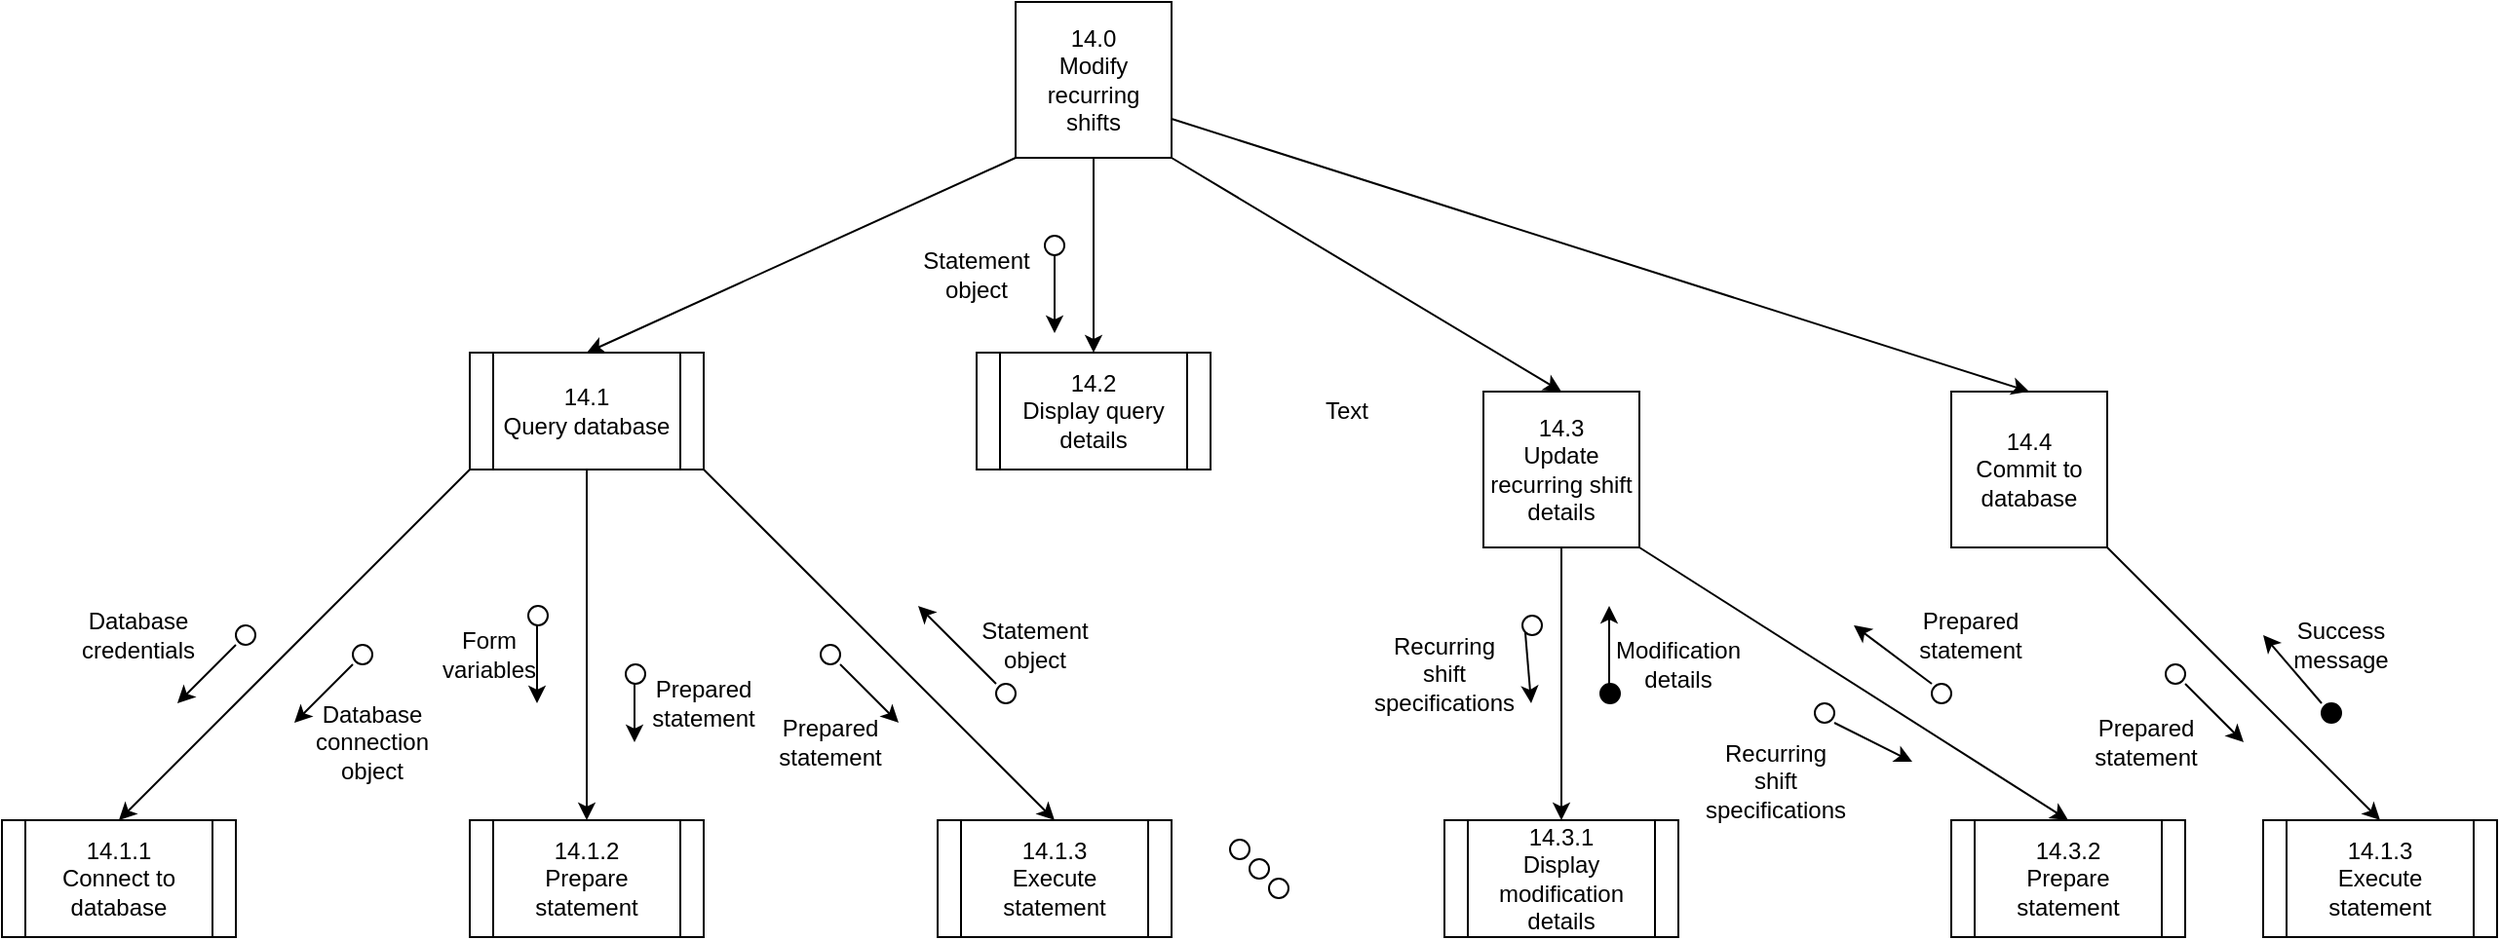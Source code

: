 <mxfile version="12.7.0" type="github">
  <diagram id="hFMA9TBlyYXzHWfp7JPK" name="Page-1">
    <mxGraphModel dx="1952" dy="614" grid="1" gridSize="10" guides="1" tooltips="1" connect="1" arrows="1" fold="1" page="1" pageScale="1" pageWidth="850" pageHeight="1100" math="0" shadow="0">
      <root>
        <mxCell id="0"/>
        <mxCell id="1" parent="0"/>
        <mxCell id="WlYUwh0jgAhqX3KafciU-1" value="14.0&lt;br&gt;Modify recurring shifts" style="whiteSpace=wrap;html=1;aspect=fixed;" parent="1" vertex="1">
          <mxGeometry x="360" width="80" height="80" as="geometry"/>
        </mxCell>
        <mxCell id="WlYUwh0jgAhqX3KafciU-2" value="&lt;span style=&quot;white-space: normal&quot;&gt;14.1&lt;/span&gt;&lt;br style=&quot;white-space: normal&quot;&gt;&lt;span style=&quot;white-space: normal&quot;&gt;Query database&lt;/span&gt;" style="shape=process;whiteSpace=wrap;html=1;backgroundOutline=1;" parent="1" vertex="1">
          <mxGeometry x="80" y="180" width="120" height="60" as="geometry"/>
        </mxCell>
        <mxCell id="WlYUwh0jgAhqX3KafciU-3" value="14.1.1&lt;br&gt;Connect to database" style="shape=process;whiteSpace=wrap;html=1;backgroundOutline=1;" parent="1" vertex="1">
          <mxGeometry x="-160" y="420" width="120" height="60" as="geometry"/>
        </mxCell>
        <mxCell id="WlYUwh0jgAhqX3KafciU-4" value="14.1.2&lt;br&gt;Prepare statement" style="shape=process;whiteSpace=wrap;html=1;backgroundOutline=1;" parent="1" vertex="1">
          <mxGeometry x="80" y="420" width="120" height="60" as="geometry"/>
        </mxCell>
        <mxCell id="WlYUwh0jgAhqX3KafciU-5" value="&lt;span style=&quot;white-space: normal&quot;&gt;14.1.3&lt;/span&gt;&lt;br style=&quot;white-space: normal&quot;&gt;&lt;span style=&quot;white-space: normal&quot;&gt;Execute statement&lt;/span&gt;" style="shape=process;whiteSpace=wrap;html=1;backgroundOutline=1;fillColor=#FFFFFF;" parent="1" vertex="1">
          <mxGeometry x="320" y="420" width="120" height="60" as="geometry"/>
        </mxCell>
        <mxCell id="WlYUwh0jgAhqX3KafciU-6" value="" style="endArrow=classic;html=1;entryX=0.5;entryY=0;entryDx=0;entryDy=0;exitX=0;exitY=1;exitDx=0;exitDy=0;" parent="1" source="WlYUwh0jgAhqX3KafciU-2" target="WlYUwh0jgAhqX3KafciU-3" edge="1">
          <mxGeometry width="50" height="50" relative="1" as="geometry">
            <mxPoint y="320" as="sourcePoint"/>
            <mxPoint x="50" y="270" as="targetPoint"/>
          </mxGeometry>
        </mxCell>
        <mxCell id="WlYUwh0jgAhqX3KafciU-7" value="" style="endArrow=classic;html=1;entryX=0.5;entryY=0;entryDx=0;entryDy=0;exitX=0.5;exitY=1;exitDx=0;exitDy=0;" parent="1" source="WlYUwh0jgAhqX3KafciU-2" target="WlYUwh0jgAhqX3KafciU-4" edge="1">
          <mxGeometry width="50" height="50" relative="1" as="geometry">
            <mxPoint x="90" y="330" as="sourcePoint"/>
            <mxPoint x="140" y="280" as="targetPoint"/>
          </mxGeometry>
        </mxCell>
        <mxCell id="WlYUwh0jgAhqX3KafciU-8" value="" style="endArrow=classic;html=1;exitX=1;exitY=1;exitDx=0;exitDy=0;entryX=0.5;entryY=0;entryDx=0;entryDy=0;" parent="1" source="WlYUwh0jgAhqX3KafciU-2" target="WlYUwh0jgAhqX3KafciU-5" edge="1">
          <mxGeometry width="50" height="50" relative="1" as="geometry">
            <mxPoint x="270" y="330" as="sourcePoint"/>
            <mxPoint x="320" y="280" as="targetPoint"/>
          </mxGeometry>
        </mxCell>
        <mxCell id="WlYUwh0jgAhqX3KafciU-9" value="" style="endArrow=classic;html=1;entryX=0.5;entryY=0;entryDx=0;entryDy=0;exitX=0;exitY=1;exitDx=0;exitDy=0;" parent="1" source="WlYUwh0jgAhqX3KafciU-1" target="WlYUwh0jgAhqX3KafciU-2" edge="1">
          <mxGeometry width="50" height="50" relative="1" as="geometry">
            <mxPoint x="340" y="180" as="sourcePoint"/>
            <mxPoint x="390" y="130" as="targetPoint"/>
          </mxGeometry>
        </mxCell>
        <mxCell id="ZGCgQuEpdIDjlHd_zmBO-1" value="14.2&lt;br&gt;Display query details" style="shape=process;whiteSpace=wrap;html=1;backgroundOutline=1;" vertex="1" parent="1">
          <mxGeometry x="340" y="180" width="120" height="60" as="geometry"/>
        </mxCell>
        <mxCell id="ZGCgQuEpdIDjlHd_zmBO-2" value="" style="endArrow=classic;html=1;entryX=0.5;entryY=0;entryDx=0;entryDy=0;exitX=0.5;exitY=1;exitDx=0;exitDy=0;" edge="1" parent="1" source="WlYUwh0jgAhqX3KafciU-1" target="ZGCgQuEpdIDjlHd_zmBO-1">
          <mxGeometry width="50" height="50" relative="1" as="geometry">
            <mxPoint x="400" y="90" as="sourcePoint"/>
            <mxPoint x="430" y="100" as="targetPoint"/>
          </mxGeometry>
        </mxCell>
        <mxCell id="ZGCgQuEpdIDjlHd_zmBO-4" value="" style="endArrow=classic;html=1;" edge="1" parent="1">
          <mxGeometry width="50" height="50" relative="1" as="geometry">
            <mxPoint x="-40" y="330" as="sourcePoint"/>
            <mxPoint x="-70" y="360" as="targetPoint"/>
          </mxGeometry>
        </mxCell>
        <mxCell id="ZGCgQuEpdIDjlHd_zmBO-5" value="" style="endArrow=classic;html=1;" edge="1" parent="1">
          <mxGeometry width="50" height="50" relative="1" as="geometry">
            <mxPoint x="20" y="340" as="sourcePoint"/>
            <mxPoint x="-10" y="370" as="targetPoint"/>
          </mxGeometry>
        </mxCell>
        <mxCell id="ZGCgQuEpdIDjlHd_zmBO-6" value="" style="endArrow=classic;html=1;" edge="1" parent="1">
          <mxGeometry width="50" height="50" relative="1" as="geometry">
            <mxPoint x="114.5" y="320" as="sourcePoint"/>
            <mxPoint x="114.5" y="360" as="targetPoint"/>
          </mxGeometry>
        </mxCell>
        <mxCell id="ZGCgQuEpdIDjlHd_zmBO-7" value="" style="endArrow=classic;html=1;" edge="1" parent="1">
          <mxGeometry width="50" height="50" relative="1" as="geometry">
            <mxPoint x="164.5" y="350" as="sourcePoint"/>
            <mxPoint x="164.5" y="380" as="targetPoint"/>
          </mxGeometry>
        </mxCell>
        <mxCell id="ZGCgQuEpdIDjlHd_zmBO-8" value="" style="endArrow=classic;html=1;" edge="1" parent="1">
          <mxGeometry width="50" height="50" relative="1" as="geometry">
            <mxPoint x="270" y="340" as="sourcePoint"/>
            <mxPoint x="300" y="370" as="targetPoint"/>
          </mxGeometry>
        </mxCell>
        <mxCell id="ZGCgQuEpdIDjlHd_zmBO-9" value="" style="endArrow=classic;html=1;" edge="1" parent="1">
          <mxGeometry width="50" height="50" relative="1" as="geometry">
            <mxPoint x="350" y="350" as="sourcePoint"/>
            <mxPoint x="310" y="310" as="targetPoint"/>
          </mxGeometry>
        </mxCell>
        <mxCell id="ZGCgQuEpdIDjlHd_zmBO-10" value="" style="ellipse;whiteSpace=wrap;html=1;aspect=fixed;" vertex="1" parent="1">
          <mxGeometry x="470" y="430" width="10" height="10" as="geometry"/>
        </mxCell>
        <mxCell id="ZGCgQuEpdIDjlHd_zmBO-12" value="" style="ellipse;whiteSpace=wrap;html=1;aspect=fixed;" vertex="1" parent="1">
          <mxGeometry x="375" y="120" width="10" height="10" as="geometry"/>
        </mxCell>
        <mxCell id="ZGCgQuEpdIDjlHd_zmBO-13" value="" style="ellipse;whiteSpace=wrap;html=1;aspect=fixed;" vertex="1" parent="1">
          <mxGeometry x="350" y="350" width="10" height="10" as="geometry"/>
        </mxCell>
        <mxCell id="ZGCgQuEpdIDjlHd_zmBO-14" value="" style="ellipse;whiteSpace=wrap;html=1;aspect=fixed;" vertex="1" parent="1">
          <mxGeometry x="260" y="330" width="10" height="10" as="geometry"/>
        </mxCell>
        <mxCell id="ZGCgQuEpdIDjlHd_zmBO-15" value="" style="ellipse;whiteSpace=wrap;html=1;aspect=fixed;" vertex="1" parent="1">
          <mxGeometry x="160" y="340" width="10" height="10" as="geometry"/>
        </mxCell>
        <mxCell id="ZGCgQuEpdIDjlHd_zmBO-16" value="" style="ellipse;whiteSpace=wrap;html=1;aspect=fixed;" vertex="1" parent="1">
          <mxGeometry x="110" y="310" width="10" height="10" as="geometry"/>
        </mxCell>
        <mxCell id="ZGCgQuEpdIDjlHd_zmBO-17" value="" style="ellipse;whiteSpace=wrap;html=1;aspect=fixed;" vertex="1" parent="1">
          <mxGeometry x="20" y="330" width="10" height="10" as="geometry"/>
        </mxCell>
        <mxCell id="ZGCgQuEpdIDjlHd_zmBO-18" value="" style="ellipse;whiteSpace=wrap;html=1;aspect=fixed;" vertex="1" parent="1">
          <mxGeometry x="-40" y="320" width="10" height="10" as="geometry"/>
        </mxCell>
        <mxCell id="ZGCgQuEpdIDjlHd_zmBO-19" value="" style="endArrow=classic;html=1;" edge="1" parent="1">
          <mxGeometry width="50" height="50" relative="1" as="geometry">
            <mxPoint x="380" y="130" as="sourcePoint"/>
            <mxPoint x="380" y="170" as="targetPoint"/>
          </mxGeometry>
        </mxCell>
        <mxCell id="ZGCgQuEpdIDjlHd_zmBO-22" value="Database credentials" style="text;html=1;strokeColor=none;fillColor=none;align=center;verticalAlign=middle;whiteSpace=wrap;rounded=0;" vertex="1" parent="1">
          <mxGeometry x="-110" y="315" width="40" height="20" as="geometry"/>
        </mxCell>
        <mxCell id="ZGCgQuEpdIDjlHd_zmBO-23" value="Database connection object" style="text;html=1;strokeColor=none;fillColor=none;align=center;verticalAlign=middle;whiteSpace=wrap;rounded=0;" vertex="1" parent="1">
          <mxGeometry x="10" y="370" width="40" height="20" as="geometry"/>
        </mxCell>
        <mxCell id="ZGCgQuEpdIDjlHd_zmBO-24" value="Form variables" style="text;html=1;strokeColor=none;fillColor=none;align=center;verticalAlign=middle;whiteSpace=wrap;rounded=0;" vertex="1" parent="1">
          <mxGeometry x="70" y="325" width="40" height="20" as="geometry"/>
        </mxCell>
        <mxCell id="ZGCgQuEpdIDjlHd_zmBO-25" value="Prepared statement" style="text;html=1;strokeColor=none;fillColor=none;align=center;verticalAlign=middle;whiteSpace=wrap;rounded=0;" vertex="1" parent="1">
          <mxGeometry x="180" y="350" width="40" height="20" as="geometry"/>
        </mxCell>
        <mxCell id="ZGCgQuEpdIDjlHd_zmBO-26" value="Prepared statement" style="text;html=1;strokeColor=none;fillColor=none;align=center;verticalAlign=middle;whiteSpace=wrap;rounded=0;" vertex="1" parent="1">
          <mxGeometry x="245" y="370" width="40" height="20" as="geometry"/>
        </mxCell>
        <mxCell id="ZGCgQuEpdIDjlHd_zmBO-27" value="Statement object" style="text;html=1;strokeColor=none;fillColor=none;align=center;verticalAlign=middle;whiteSpace=wrap;rounded=0;" vertex="1" parent="1">
          <mxGeometry x="350" y="320" width="40" height="20" as="geometry"/>
        </mxCell>
        <mxCell id="ZGCgQuEpdIDjlHd_zmBO-28" value="Statement object" style="text;html=1;strokeColor=none;fillColor=none;align=center;verticalAlign=middle;whiteSpace=wrap;rounded=0;" vertex="1" parent="1">
          <mxGeometry x="320" y="130" width="40" height="20" as="geometry"/>
        </mxCell>
        <mxCell id="ZGCgQuEpdIDjlHd_zmBO-29" value="14.3&lt;br&gt;Update recurring shift details" style="whiteSpace=wrap;html=1;aspect=fixed;" vertex="1" parent="1">
          <mxGeometry x="600" y="200" width="80" height="80" as="geometry"/>
        </mxCell>
        <mxCell id="ZGCgQuEpdIDjlHd_zmBO-30" value="" style="endArrow=classic;html=1;exitX=1;exitY=1;exitDx=0;exitDy=0;entryX=0.5;entryY=0;entryDx=0;entryDy=0;" edge="1" parent="1" source="WlYUwh0jgAhqX3KafciU-1" target="ZGCgQuEpdIDjlHd_zmBO-29">
          <mxGeometry width="50" height="50" relative="1" as="geometry">
            <mxPoint x="560" y="130" as="sourcePoint"/>
            <mxPoint x="610" y="80" as="targetPoint"/>
          </mxGeometry>
        </mxCell>
        <mxCell id="ZGCgQuEpdIDjlHd_zmBO-32" value="" style="endArrow=classic;html=1;exitX=0;exitY=1;exitDx=0;exitDy=0;" edge="1" parent="1" source="ZGCgQuEpdIDjlHd_zmBO-41">
          <mxGeometry width="50" height="50" relative="1" as="geometry">
            <mxPoint x="624.5" y="330" as="sourcePoint"/>
            <mxPoint x="624.5" y="360" as="targetPoint"/>
          </mxGeometry>
        </mxCell>
        <mxCell id="ZGCgQuEpdIDjlHd_zmBO-33" value="" style="endArrow=classic;html=1;" edge="1" parent="1">
          <mxGeometry width="50" height="50" relative="1" as="geometry">
            <mxPoint x="664.5" y="350" as="sourcePoint"/>
            <mxPoint x="664.5" y="310" as="targetPoint"/>
          </mxGeometry>
        </mxCell>
        <mxCell id="ZGCgQuEpdIDjlHd_zmBO-34" value="" style="ellipse;whiteSpace=wrap;html=1;aspect=fixed;" vertex="1" parent="1">
          <mxGeometry x="480" y="440" width="10" height="10" as="geometry"/>
        </mxCell>
        <mxCell id="ZGCgQuEpdIDjlHd_zmBO-35" value="" style="ellipse;whiteSpace=wrap;html=1;aspect=fixed;" vertex="1" parent="1">
          <mxGeometry x="490" y="450" width="10" height="10" as="geometry"/>
        </mxCell>
        <mxCell id="ZGCgQuEpdIDjlHd_zmBO-36" value="" style="ellipse;whiteSpace=wrap;html=1;aspect=fixed;" vertex="1" parent="1">
          <mxGeometry x="830" y="350" width="10" height="10" as="geometry"/>
        </mxCell>
        <mxCell id="ZGCgQuEpdIDjlHd_zmBO-37" value="" style="ellipse;whiteSpace=wrap;html=1;aspect=fixed;" vertex="1" parent="1">
          <mxGeometry x="770" y="360" width="10" height="10" as="geometry"/>
        </mxCell>
        <mxCell id="ZGCgQuEpdIDjlHd_zmBO-38" value="" style="ellipse;whiteSpace=wrap;html=1;aspect=fixed;" vertex="1" parent="1">
          <mxGeometry x="950" y="340" width="10" height="10" as="geometry"/>
        </mxCell>
        <mxCell id="ZGCgQuEpdIDjlHd_zmBO-39" value="" style="ellipse;whiteSpace=wrap;html=1;aspect=fixed;fillColor=#000000;" vertex="1" parent="1">
          <mxGeometry x="1030" y="360" width="10" height="10" as="geometry"/>
        </mxCell>
        <mxCell id="ZGCgQuEpdIDjlHd_zmBO-40" value="" style="ellipse;whiteSpace=wrap;html=1;aspect=fixed;fillColor=#000000;" vertex="1" parent="1">
          <mxGeometry x="660" y="350" width="10" height="10" as="geometry"/>
        </mxCell>
        <mxCell id="ZGCgQuEpdIDjlHd_zmBO-41" value="" style="ellipse;whiteSpace=wrap;html=1;aspect=fixed;" vertex="1" parent="1">
          <mxGeometry x="620" y="315" width="10" height="10" as="geometry"/>
        </mxCell>
        <mxCell id="ZGCgQuEpdIDjlHd_zmBO-43" value="" style="endArrow=classic;html=1;entryX=0.5;entryY=0;entryDx=0;entryDy=0;exitX=0.5;exitY=1;exitDx=0;exitDy=0;" edge="1" parent="1" source="ZGCgQuEpdIDjlHd_zmBO-29" target="ZGCgQuEpdIDjlHd_zmBO-48">
          <mxGeometry width="50" height="50" relative="1" as="geometry">
            <mxPoint x="610" y="350" as="sourcePoint"/>
            <mxPoint x="640" y="400" as="targetPoint"/>
          </mxGeometry>
        </mxCell>
        <mxCell id="ZGCgQuEpdIDjlHd_zmBO-45" value="Recurring shift specifications" style="text;html=1;strokeColor=none;fillColor=none;align=center;verticalAlign=middle;whiteSpace=wrap;rounded=0;" vertex="1" parent="1">
          <mxGeometry x="560" y="335" width="40" height="20" as="geometry"/>
        </mxCell>
        <mxCell id="ZGCgQuEpdIDjlHd_zmBO-47" value="Modification details" style="text;html=1;strokeColor=none;fillColor=none;align=center;verticalAlign=middle;whiteSpace=wrap;rounded=0;" vertex="1" parent="1">
          <mxGeometry x="680" y="330" width="40" height="20" as="geometry"/>
        </mxCell>
        <mxCell id="ZGCgQuEpdIDjlHd_zmBO-48" value="14.3.1&lt;br&gt;Display modification details" style="shape=process;whiteSpace=wrap;html=1;backgroundOutline=1;fillColor=#FFFFFF;" vertex="1" parent="1">
          <mxGeometry x="580" y="420" width="120" height="60" as="geometry"/>
        </mxCell>
        <mxCell id="ZGCgQuEpdIDjlHd_zmBO-49" value="14.4&lt;br&gt;Commit to database" style="whiteSpace=wrap;html=1;aspect=fixed;" vertex="1" parent="1">
          <mxGeometry x="840" y="200" width="80" height="80" as="geometry"/>
        </mxCell>
        <mxCell id="ZGCgQuEpdIDjlHd_zmBO-50" value="" style="endArrow=classic;html=1;exitX=1;exitY=0.75;exitDx=0;exitDy=0;entryX=0.5;entryY=0;entryDx=0;entryDy=0;" edge="1" parent="1" source="WlYUwh0jgAhqX3KafciU-1" target="ZGCgQuEpdIDjlHd_zmBO-49">
          <mxGeometry width="50" height="50" relative="1" as="geometry">
            <mxPoint x="680" y="130" as="sourcePoint"/>
            <mxPoint x="730" y="80" as="targetPoint"/>
          </mxGeometry>
        </mxCell>
        <mxCell id="ZGCgQuEpdIDjlHd_zmBO-51" value="" style="endArrow=classic;html=1;" edge="1" parent="1">
          <mxGeometry width="50" height="50" relative="1" as="geometry">
            <mxPoint x="960" y="350" as="sourcePoint"/>
            <mxPoint x="990" y="380" as="targetPoint"/>
          </mxGeometry>
        </mxCell>
        <mxCell id="ZGCgQuEpdIDjlHd_zmBO-52" value="" style="endArrow=classic;html=1;" edge="1" parent="1">
          <mxGeometry width="50" height="50" relative="1" as="geometry">
            <mxPoint x="1030" y="360" as="sourcePoint"/>
            <mxPoint x="1000" y="325" as="targetPoint"/>
          </mxGeometry>
        </mxCell>
        <mxCell id="ZGCgQuEpdIDjlHd_zmBO-53" value="Text" style="text;html=1;strokeColor=none;fillColor=none;align=center;verticalAlign=middle;whiteSpace=wrap;rounded=0;" vertex="1" parent="1">
          <mxGeometry x="510" y="200" width="40" height="20" as="geometry"/>
        </mxCell>
        <mxCell id="ZGCgQuEpdIDjlHd_zmBO-54" value="14.3.2&lt;br&gt;Prepare statement" style="shape=process;whiteSpace=wrap;html=1;backgroundOutline=1;" vertex="1" parent="1">
          <mxGeometry x="840" y="420" width="120" height="60" as="geometry"/>
        </mxCell>
        <mxCell id="ZGCgQuEpdIDjlHd_zmBO-56" value="" style="endArrow=classic;html=1;entryX=0.5;entryY=0;entryDx=0;entryDy=0;exitX=1;exitY=1;exitDx=0;exitDy=0;" edge="1" parent="1" source="ZGCgQuEpdIDjlHd_zmBO-29" target="ZGCgQuEpdIDjlHd_zmBO-54">
          <mxGeometry width="50" height="50" relative="1" as="geometry">
            <mxPoint x="820" y="350" as="sourcePoint"/>
            <mxPoint x="870" y="300" as="targetPoint"/>
          </mxGeometry>
        </mxCell>
        <mxCell id="ZGCgQuEpdIDjlHd_zmBO-57" value="" style="endArrow=classic;html=1;" edge="1" parent="1">
          <mxGeometry width="50" height="50" relative="1" as="geometry">
            <mxPoint x="780" y="370" as="sourcePoint"/>
            <mxPoint x="820" y="390" as="targetPoint"/>
          </mxGeometry>
        </mxCell>
        <mxCell id="ZGCgQuEpdIDjlHd_zmBO-58" value="" style="endArrow=classic;html=1;" edge="1" parent="1">
          <mxGeometry width="50" height="50" relative="1" as="geometry">
            <mxPoint x="830" y="350" as="sourcePoint"/>
            <mxPoint x="790" y="320" as="targetPoint"/>
          </mxGeometry>
        </mxCell>
        <mxCell id="ZGCgQuEpdIDjlHd_zmBO-59" value="Prepared statement" style="text;html=1;strokeColor=none;fillColor=none;align=center;verticalAlign=middle;whiteSpace=wrap;rounded=0;" vertex="1" parent="1">
          <mxGeometry x="830" y="315" width="40" height="20" as="geometry"/>
        </mxCell>
        <mxCell id="ZGCgQuEpdIDjlHd_zmBO-62" value="Recurring shift specifications" style="text;html=1;strokeColor=none;fillColor=none;align=center;verticalAlign=middle;whiteSpace=wrap;rounded=0;" vertex="1" parent="1">
          <mxGeometry x="730" y="390" width="40" height="20" as="geometry"/>
        </mxCell>
        <mxCell id="ZGCgQuEpdIDjlHd_zmBO-63" value="Success message" style="text;html=1;strokeColor=none;fillColor=none;align=center;verticalAlign=middle;whiteSpace=wrap;rounded=0;" vertex="1" parent="1">
          <mxGeometry x="1020" y="320" width="40" height="20" as="geometry"/>
        </mxCell>
        <mxCell id="ZGCgQuEpdIDjlHd_zmBO-64" value="Prepared statement" style="text;html=1;strokeColor=none;fillColor=none;align=center;verticalAlign=middle;whiteSpace=wrap;rounded=0;" vertex="1" parent="1">
          <mxGeometry x="920" y="370" width="40" height="20" as="geometry"/>
        </mxCell>
        <mxCell id="ZGCgQuEpdIDjlHd_zmBO-65" value="&lt;span style=&quot;white-space: normal&quot;&gt;14.1.3&lt;/span&gt;&lt;br style=&quot;white-space: normal&quot;&gt;&lt;span style=&quot;white-space: normal&quot;&gt;Execute statement&lt;/span&gt;" style="shape=process;whiteSpace=wrap;html=1;backgroundOutline=1;fillColor=#FFFFFF;" vertex="1" parent="1">
          <mxGeometry x="1000" y="420" width="120" height="60" as="geometry"/>
        </mxCell>
        <mxCell id="ZGCgQuEpdIDjlHd_zmBO-67" value="" style="endArrow=classic;html=1;entryX=0.5;entryY=0;entryDx=0;entryDy=0;exitX=1;exitY=1;exitDx=0;exitDy=0;" edge="1" parent="1" source="ZGCgQuEpdIDjlHd_zmBO-49" target="ZGCgQuEpdIDjlHd_zmBO-65">
          <mxGeometry width="50" height="50" relative="1" as="geometry">
            <mxPoint x="1020" y="320" as="sourcePoint"/>
            <mxPoint x="1070" y="270" as="targetPoint"/>
          </mxGeometry>
        </mxCell>
      </root>
    </mxGraphModel>
  </diagram>
</mxfile>
